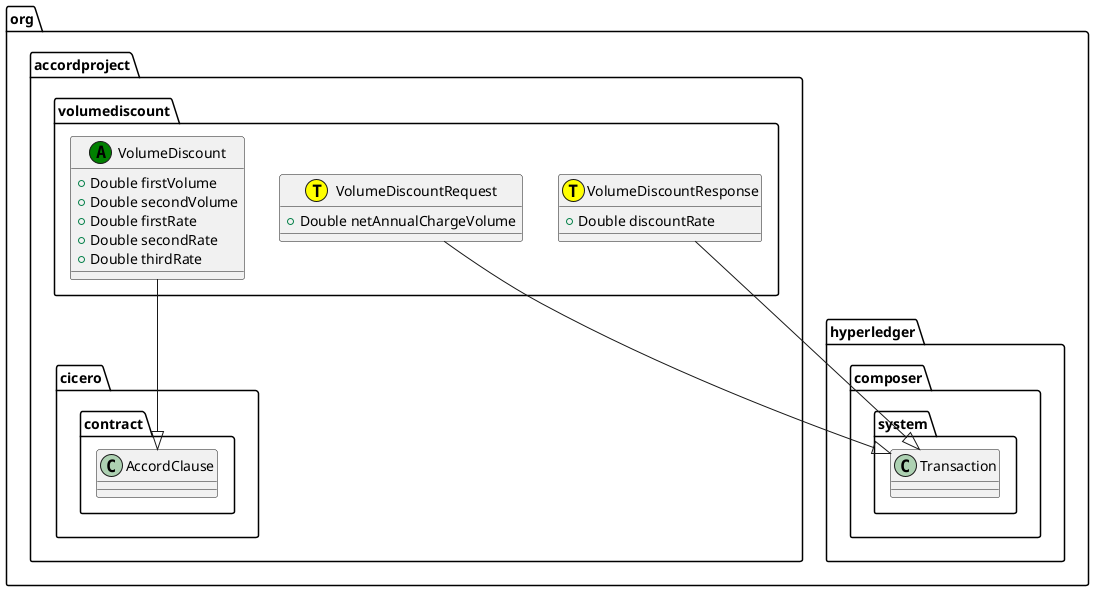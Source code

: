 @startuml
class org.accordproject.volumediscount.VolumeDiscount << (A,green) >> {
   + Double firstVolume
   + Double secondVolume
   + Double firstRate
   + Double secondRate
   + Double thirdRate
}
org.accordproject.volumediscount.VolumeDiscount --|> org.accordproject.cicero.contract.AccordClause
class org.accordproject.volumediscount.VolumeDiscountRequest << (T,yellow) >> {
   + Double netAnnualChargeVolume
}
org.accordproject.volumediscount.VolumeDiscountRequest --|> org.hyperledger.composer.system.Transaction
class org.accordproject.volumediscount.VolumeDiscountResponse << (T,yellow) >> {
   + Double discountRate
}
org.accordproject.volumediscount.VolumeDiscountResponse --|> org.hyperledger.composer.system.Transaction
@enduml
